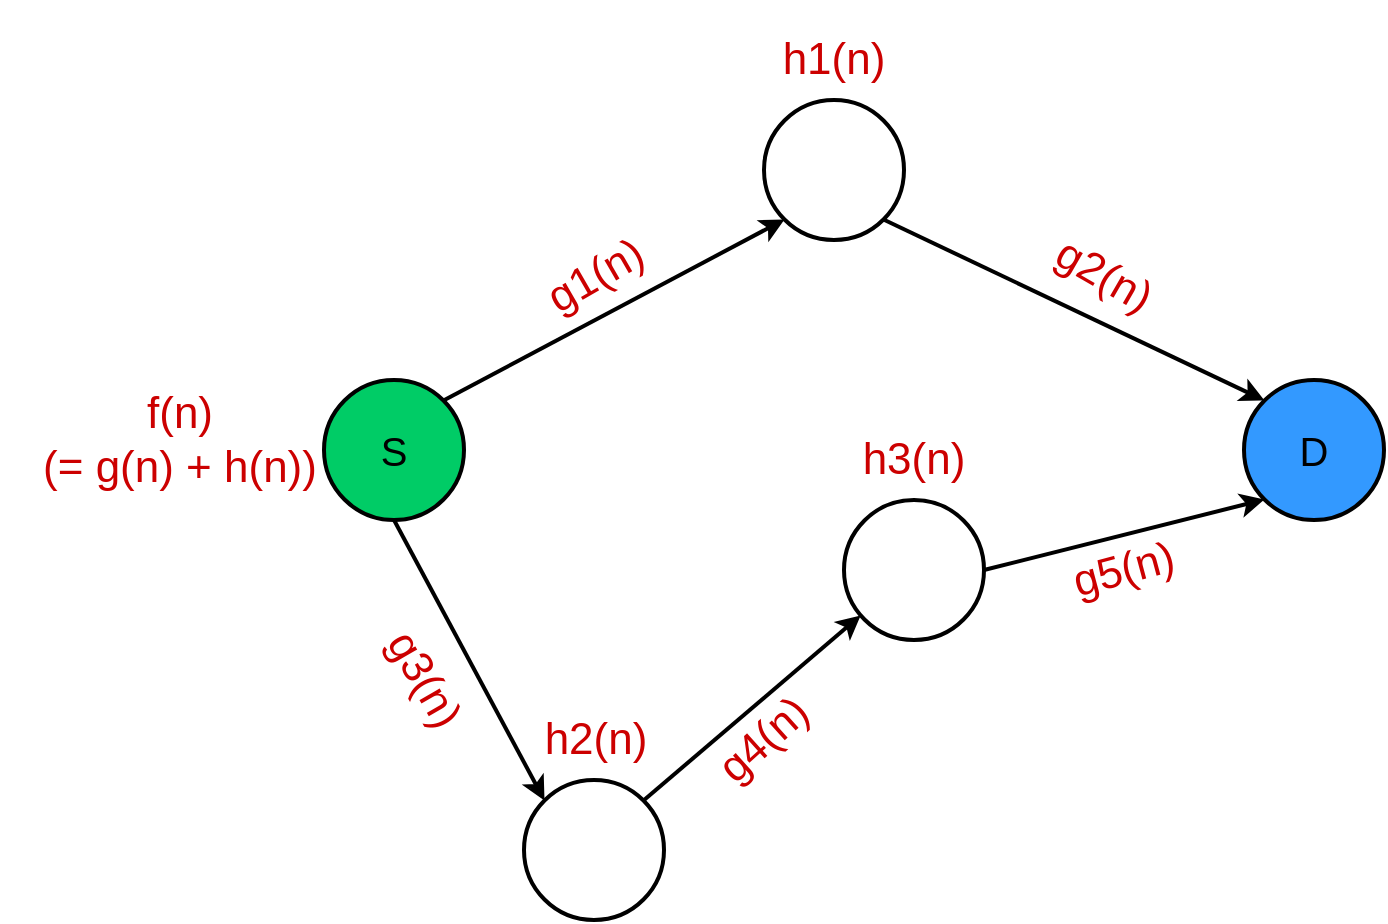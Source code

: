 <mxfile version="13.1.3" type="device"><diagram id="IS0jHl92PJYTyrhxhFey" name="Page-1"><mxGraphModel dx="2205" dy="774" grid="1" gridSize="10" guides="1" tooltips="1" connect="1" arrows="1" fold="1" page="1" pageScale="1" pageWidth="850" pageHeight="1100" math="0" shadow="0"><root><mxCell id="0"/><mxCell id="1" parent="0"/><mxCell id="sa-W9FR-VdgdRI7ulQJ9-1" value="&lt;font style=&quot;font-size: 20px&quot;&gt;S&lt;/font&gt;" style="ellipse;whiteSpace=wrap;html=1;aspect=fixed;fillColor=#00CC66;strokeWidth=2;" parent="1" vertex="1"><mxGeometry x="150" y="320" width="70" height="70" as="geometry"/></mxCell><mxCell id="sa-W9FR-VdgdRI7ulQJ9-17" value="&lt;font style=&quot;font-size: 22px&quot; color=&quot;#cc0000&quot;&gt;f(n) &lt;br&gt;(= g(n) + h(n))&lt;/font&gt;" style="rounded=0;whiteSpace=wrap;html=1;strokeWidth=2;fillColor=none;strokeColor=none;rotation=0;" parent="1" vertex="1"><mxGeometry x="-12" y="320" width="180" height="60" as="geometry"/></mxCell><mxCell id="sa-W9FR-VdgdRI7ulQJ9-18" value="&lt;font style=&quot;font-size: 22px&quot; color=&quot;#cc0000&quot;&gt;g1(n)&lt;/font&gt;" style="rounded=0;whiteSpace=wrap;html=1;strokeWidth=2;fillColor=none;strokeColor=none;rotation=-30;" parent="1" vertex="1"><mxGeometry x="196" y="238" width="180" height="60" as="geometry"/></mxCell><mxCell id="sa-W9FR-VdgdRI7ulQJ9-19" value="&lt;font style=&quot;font-size: 22px&quot; color=&quot;#cc0000&quot;&gt;h1(n)&lt;/font&gt;" style="rounded=0;whiteSpace=wrap;html=1;strokeWidth=2;fillColor=none;strokeColor=none;" parent="1" vertex="1"><mxGeometry x="315" y="130" width="180" height="60" as="geometry"/></mxCell><mxCell id="50Zuqsyva0LMExQq1ClN-1" value="" style="ellipse;whiteSpace=wrap;html=1;aspect=fixed;fillColor=#FFFFFF;strokeWidth=2;" vertex="1" parent="1"><mxGeometry x="250" y="520" width="70" height="70" as="geometry"/></mxCell><mxCell id="50Zuqsyva0LMExQq1ClN-3" value="" style="ellipse;whiteSpace=wrap;html=1;aspect=fixed;fillColor=#FFFFFF;strokeWidth=2;" vertex="1" parent="1"><mxGeometry x="370" y="180" width="70" height="70" as="geometry"/></mxCell><mxCell id="50Zuqsyva0LMExQq1ClN-4" value="" style="ellipse;whiteSpace=wrap;html=1;aspect=fixed;fillColor=#FFFFFF;strokeWidth=2;" vertex="1" parent="1"><mxGeometry x="410" y="380" width="70" height="70" as="geometry"/></mxCell><mxCell id="50Zuqsyva0LMExQq1ClN-5" value="&lt;font style=&quot;font-size: 20px&quot;&gt;D&lt;/font&gt;" style="ellipse;whiteSpace=wrap;html=1;aspect=fixed;fillColor=#3399FF;strokeWidth=2;" vertex="1" parent="1"><mxGeometry x="610" y="320" width="70" height="70" as="geometry"/></mxCell><mxCell id="50Zuqsyva0LMExQq1ClN-7" value="" style="endArrow=classic;html=1;strokeWidth=2;exitX=1;exitY=0;exitDx=0;exitDy=0;entryX=0;entryY=1;entryDx=0;entryDy=0;" edge="1" parent="1" source="sa-W9FR-VdgdRI7ulQJ9-1" target="50Zuqsyva0LMExQq1ClN-3"><mxGeometry width="50" height="50" relative="1" as="geometry"><mxPoint x="250" y="490" as="sourcePoint"/><mxPoint x="300" y="440" as="targetPoint"/></mxGeometry></mxCell><mxCell id="50Zuqsyva0LMExQq1ClN-8" value="" style="endArrow=classic;html=1;strokeWidth=2;exitX=1;exitY=0;exitDx=0;exitDy=0;" edge="1" parent="1" source="50Zuqsyva0LMExQq1ClN-1" target="50Zuqsyva0LMExQq1ClN-4"><mxGeometry width="50" height="50" relative="1" as="geometry"><mxPoint x="219.749" y="340.251" as="sourcePoint"/><mxPoint x="390.251" y="249.749" as="targetPoint"/></mxGeometry></mxCell><mxCell id="50Zuqsyva0LMExQq1ClN-9" value="" style="endArrow=classic;html=1;strokeWidth=2;exitX=1;exitY=0.5;exitDx=0;exitDy=0;entryX=0;entryY=1;entryDx=0;entryDy=0;" edge="1" parent="1" source="50Zuqsyva0LMExQq1ClN-4" target="50Zuqsyva0LMExQq1ClN-5"><mxGeometry width="50" height="50" relative="1" as="geometry"><mxPoint x="229.749" y="350.251" as="sourcePoint"/><mxPoint x="400.251" y="259.749" as="targetPoint"/></mxGeometry></mxCell><mxCell id="50Zuqsyva0LMExQq1ClN-10" value="" style="endArrow=classic;html=1;strokeWidth=2;exitX=0.5;exitY=1;exitDx=0;exitDy=0;entryX=0;entryY=0;entryDx=0;entryDy=0;" edge="1" parent="1" source="sa-W9FR-VdgdRI7ulQJ9-1" target="50Zuqsyva0LMExQq1ClN-1"><mxGeometry width="50" height="50" relative="1" as="geometry"><mxPoint x="239.749" y="360.251" as="sourcePoint"/><mxPoint x="410.251" y="269.749" as="targetPoint"/></mxGeometry></mxCell><mxCell id="50Zuqsyva0LMExQq1ClN-12" value="" style="endArrow=classic;html=1;strokeWidth=2;exitX=1;exitY=1;exitDx=0;exitDy=0;entryX=0;entryY=0;entryDx=0;entryDy=0;" edge="1" parent="1" source="50Zuqsyva0LMExQq1ClN-3" target="50Zuqsyva0LMExQq1ClN-5"><mxGeometry width="50" height="50" relative="1" as="geometry"><mxPoint x="249.749" y="370.251" as="sourcePoint"/><mxPoint x="420.251" y="279.749" as="targetPoint"/></mxGeometry></mxCell><mxCell id="50Zuqsyva0LMExQq1ClN-15" value="&lt;font style=&quot;font-size: 22px&quot; color=&quot;#cc0000&quot;&gt;g2(n)&lt;/font&gt;" style="rounded=0;whiteSpace=wrap;html=1;strokeWidth=2;fillColor=none;strokeColor=none;rotation=30;" vertex="1" parent="1"><mxGeometry x="450" y="238" width="180" height="60" as="geometry"/></mxCell><mxCell id="50Zuqsyva0LMExQq1ClN-16" value="&lt;font style=&quot;font-size: 22px&quot; color=&quot;#cc0000&quot;&gt;h2(n)&lt;/font&gt;" style="rounded=0;whiteSpace=wrap;html=1;strokeWidth=2;fillColor=none;strokeColor=none;" vertex="1" parent="1"><mxGeometry x="196" y="470" width="180" height="60" as="geometry"/></mxCell><mxCell id="50Zuqsyva0LMExQq1ClN-17" value="&lt;font style=&quot;font-size: 22px&quot; color=&quot;#cc0000&quot;&gt;h3(n)&lt;/font&gt;" style="rounded=0;whiteSpace=wrap;html=1;strokeWidth=2;fillColor=none;strokeColor=none;" vertex="1" parent="1"><mxGeometry x="355" y="330" width="180" height="60" as="geometry"/></mxCell><mxCell id="50Zuqsyva0LMExQq1ClN-18" value="&lt;font style=&quot;font-size: 22px&quot; color=&quot;#cc0000&quot;&gt;g3(n)&lt;/font&gt;" style="rounded=0;whiteSpace=wrap;html=1;strokeWidth=2;fillColor=none;strokeColor=none;rotation=60;" vertex="1" parent="1"><mxGeometry x="110" y="440" width="180" height="60" as="geometry"/></mxCell><mxCell id="50Zuqsyva0LMExQq1ClN-19" value="&lt;font style=&quot;font-size: 22px&quot; color=&quot;#cc0000&quot;&gt;g4(n)&lt;/font&gt;" style="rounded=0;whiteSpace=wrap;html=1;strokeWidth=2;fillColor=none;strokeColor=none;rotation=-42;" vertex="1" parent="1"><mxGeometry x="280" y="470" width="180" height="60" as="geometry"/></mxCell><mxCell id="50Zuqsyva0LMExQq1ClN-20" value="&lt;font style=&quot;font-size: 22px&quot; color=&quot;#cc0000&quot;&gt;g5(n)&lt;/font&gt;" style="rounded=0;whiteSpace=wrap;html=1;strokeWidth=2;fillColor=none;strokeColor=none;rotation=-15;" vertex="1" parent="1"><mxGeometry x="460" y="385" width="180" height="60" as="geometry"/></mxCell></root></mxGraphModel></diagram></mxfile>